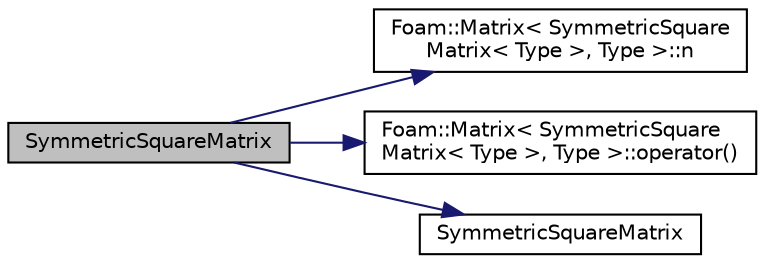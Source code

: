 digraph "SymmetricSquareMatrix"
{
  bgcolor="transparent";
  edge [fontname="Helvetica",fontsize="10",labelfontname="Helvetica",labelfontsize="10"];
  node [fontname="Helvetica",fontsize="10",shape=record];
  rankdir="LR";
  Node1 [label="SymmetricSquareMatrix",height=0.2,width=0.4,color="black", fillcolor="grey75", style="filled", fontcolor="black"];
  Node1 -> Node2 [color="midnightblue",fontsize="10",style="solid",fontname="Helvetica"];
  Node2 [label="Foam::Matrix\< SymmetricSquare\lMatrix\< Type \>, Type \>::n",height=0.2,width=0.4,color="black",URL="$a01475.html#abd0c5ee479abe99a5698e779793f412d",tooltip="Return the number of columns. "];
  Node1 -> Node3 [color="midnightblue",fontsize="10",style="solid",fontname="Helvetica"];
  Node3 [label="Foam::Matrix\< SymmetricSquare\lMatrix\< Type \>, Type \>::operator()",height=0.2,width=0.4,color="black",URL="$a01475.html#a2d09e691aff8d0afa6731e297b706c97",tooltip="(i, j) const element access operator "];
  Node1 -> Node4 [color="midnightblue",fontsize="10",style="solid",fontname="Helvetica"];
  Node4 [label="SymmetricSquareMatrix",height=0.2,width=0.4,color="black",URL="$a02612.html#aff6c4f935313390485c4dece7d123ef2",tooltip="Null constructor. "];
}
